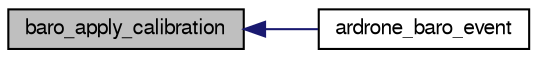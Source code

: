 digraph "baro_apply_calibration"
{
  edge [fontname="FreeSans",fontsize="10",labelfontname="FreeSans",labelfontsize="10"];
  node [fontname="FreeSans",fontsize="10",shape=record];
  rankdir="LR";
  Node1 [label="baro_apply_calibration",height=0.2,width=0.4,color="black", fillcolor="grey75", style="filled", fontcolor="black"];
  Node1 -> Node2 [dir="back",color="midnightblue",fontsize="10",style="solid",fontname="FreeSans"];
  Node2 [label="ardrone_baro_event",height=0.2,width=0.4,color="black", fillcolor="white", style="filled",URL="$ardrone_2baro__board_8h.html#a931fb2c09c5110447836986b03ac6c32"];
}
